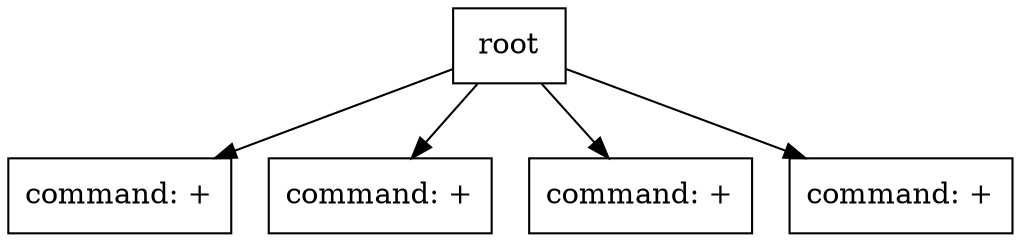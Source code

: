 digraph AST {
  node [shape=box];
  node1 [label="root"];
  node2 [label="command: +"];
  node1 -> node2;
  node3 [label="command: +"];
  node1 -> node3;
  node4 [label="command: +"];
  node1 -> node4;
  node5 [label="command: +"];
  node1 -> node5;
}
